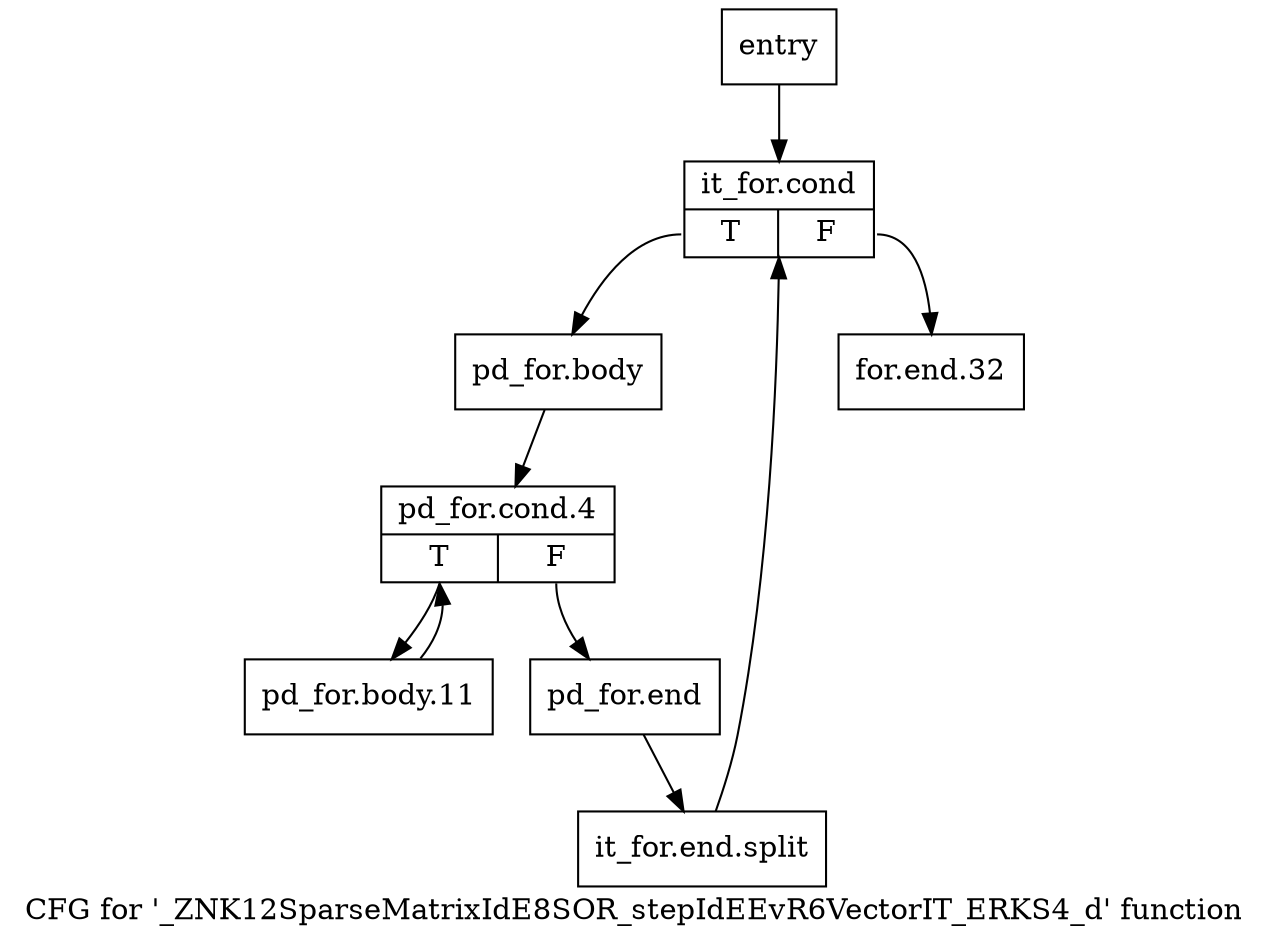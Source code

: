 digraph "CFG for '_ZNK12SparseMatrixIdE8SOR_stepIdEEvR6VectorIT_ERKS4_d' function" {
	label="CFG for '_ZNK12SparseMatrixIdE8SOR_stepIdEEvR6VectorIT_ERKS4_d' function";

	Node0x71ae1d0 [shape=record,label="{entry}"];
	Node0x71ae1d0 -> Node0x71ae220;
	Node0x71ae220 [shape=record,label="{it_for.cond|{<s0>T|<s1>F}}"];
	Node0x71ae220:s0 -> Node0x71ae270;
	Node0x71ae220:s1 -> Node0x71ae3b0;
	Node0x71ae270 [shape=record,label="{pd_for.body}"];
	Node0x71ae270 -> Node0x71ae2c0;
	Node0x71ae2c0 [shape=record,label="{pd_for.cond.4|{<s0>T|<s1>F}}"];
	Node0x71ae2c0:s0 -> Node0x71ae310;
	Node0x71ae2c0:s1 -> Node0x71ae360;
	Node0x71ae310 [shape=record,label="{pd_for.body.11}"];
	Node0x71ae310 -> Node0x71ae2c0;
	Node0x71ae360 [shape=record,label="{pd_for.end}"];
	Node0x71ae360 -> Node0xb1b5d10;
	Node0xb1b5d10 [shape=record,label="{it_for.end.split}"];
	Node0xb1b5d10 -> Node0x71ae220;
	Node0x71ae3b0 [shape=record,label="{for.end.32}"];
}
